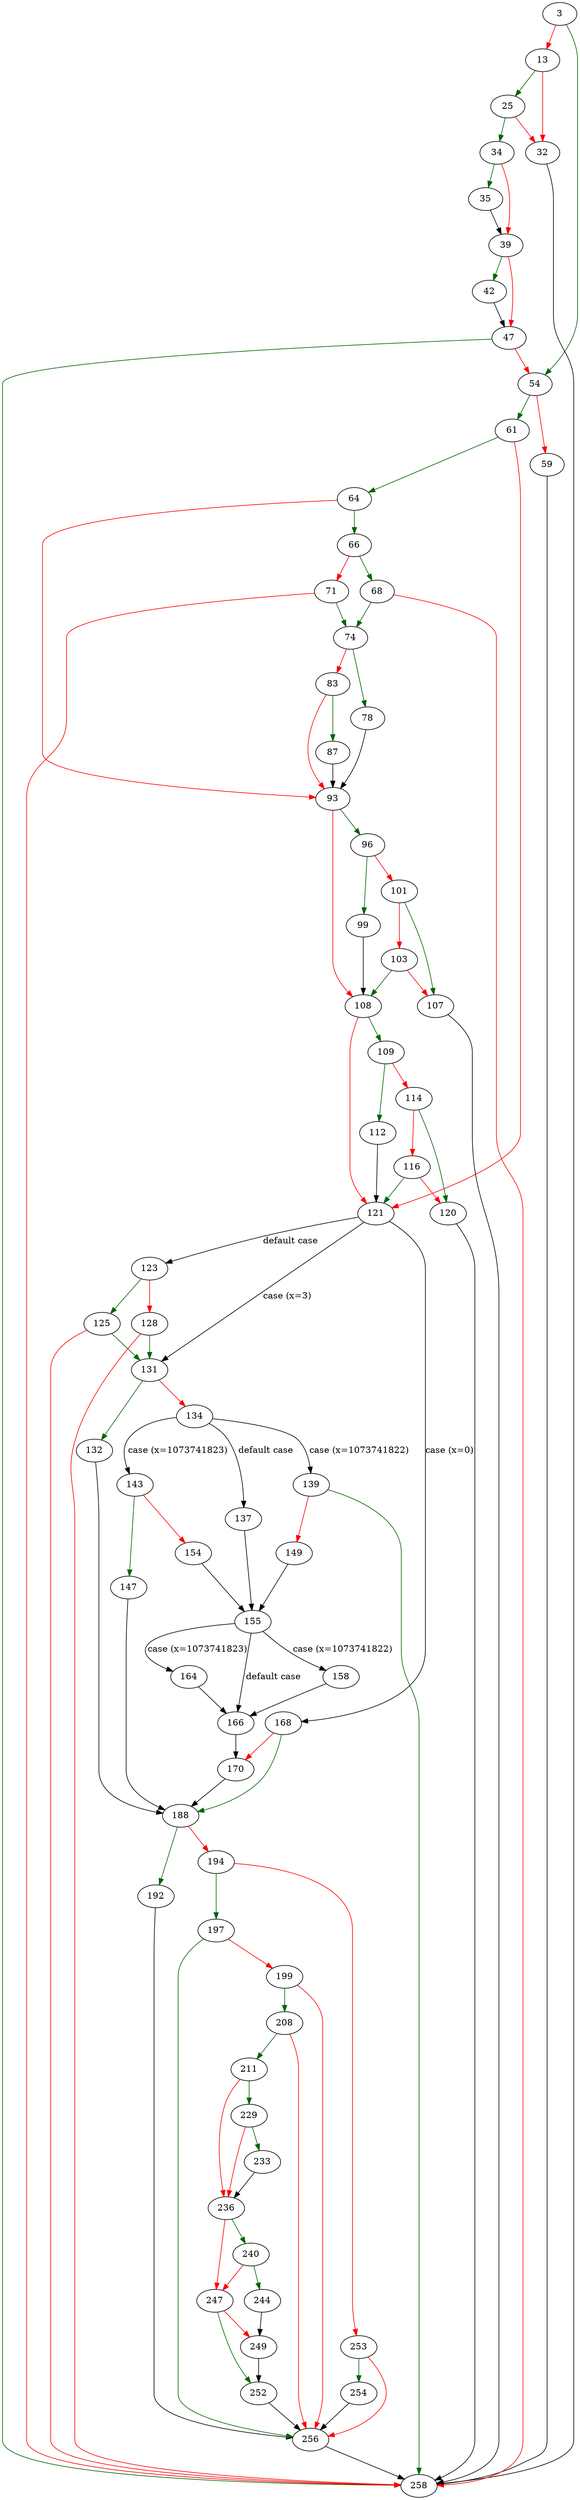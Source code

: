 strict digraph "fdutimens" {
	// Node definitions.
	3 [entry=true];
	54;
	13;
	25;
	32;
	34;
	258;
	35;
	39;
	42;
	47;
	61;
	59;
	64;
	121;
	66;
	93;
	68;
	71;
	74;
	78;
	83;
	87;
	96;
	108;
	99;
	101;
	107;
	103;
	109;
	112;
	114;
	120;
	116;
	168;
	131;
	123;
	125;
	128;
	132;
	134;
	188;
	139;
	143;
	137;
	155;
	149;
	147;
	154;
	158;
	164;
	166;
	170;
	192;
	194;
	256;
	197;
	253;
	199;
	208;
	211;
	229;
	236;
	233;
	240;
	247;
	244;
	249;
	252;
	254;

	// Edge definitions.
	3 -> 54 [
		color=darkgreen
		cond=true
	];
	3 -> 13 [
		color=red
		cond=false
	];
	54 -> 61 [
		color=darkgreen
		cond=true
	];
	54 -> 59 [
		color=red
		cond=false
	];
	13 -> 25 [
		color=darkgreen
		cond=true
	];
	13 -> 32 [
		color=red
		cond=false
	];
	25 -> 32 [
		color=red
		cond=false
	];
	25 -> 34 [
		color=darkgreen
		cond=true
	];
	32 -> 258;
	34 -> 35 [
		color=darkgreen
		cond=true
	];
	34 -> 39 [
		color=red
		cond=false
	];
	35 -> 39;
	39 -> 42 [
		color=darkgreen
		cond=true
	];
	39 -> 47 [
		color=red
		cond=false
	];
	42 -> 47;
	47 -> 54 [
		color=red
		cond=false
	];
	47 -> 258 [
		color=darkgreen
		cond=true
	];
	61 -> 64 [
		color=darkgreen
		cond=true
	];
	61 -> 121 [
		color=red
		cond=false
	];
	59 -> 258;
	64 -> 66 [
		color=darkgreen
		cond=true
	];
	64 -> 93 [
		color=red
		cond=false
	];
	121 -> 168 [
		cond="case (x=0)"
		label="case (x=0)"
	];
	121 -> 131 [
		cond="case (x=3)"
		label="case (x=3)"
	];
	121 -> 123 [
		cond="default case"
		label="default case"
	];
	66 -> 68 [
		color=darkgreen
		cond=true
	];
	66 -> 71 [
		color=red
		cond=false
	];
	93 -> 96 [
		color=darkgreen
		cond=true
	];
	93 -> 108 [
		color=red
		cond=false
	];
	68 -> 258 [
		color=red
		cond=false
	];
	68 -> 74 [
		color=darkgreen
		cond=true
	];
	71 -> 258 [
		color=red
		cond=false
	];
	71 -> 74 [
		color=darkgreen
		cond=true
	];
	74 -> 78 [
		color=darkgreen
		cond=true
	];
	74 -> 83 [
		color=red
		cond=false
	];
	78 -> 93;
	83 -> 93 [
		color=red
		cond=false
	];
	83 -> 87 [
		color=darkgreen
		cond=true
	];
	87 -> 93;
	96 -> 99 [
		color=darkgreen
		cond=true
	];
	96 -> 101 [
		color=red
		cond=false
	];
	108 -> 121 [
		color=red
		cond=false
	];
	108 -> 109 [
		color=darkgreen
		cond=true
	];
	99 -> 108;
	101 -> 107 [
		color=darkgreen
		cond=true
	];
	101 -> 103 [
		color=red
		cond=false
	];
	107 -> 258;
	103 -> 108 [
		color=darkgreen
		cond=true
	];
	103 -> 107 [
		color=red
		cond=false
	];
	109 -> 112 [
		color=darkgreen
		cond=true
	];
	109 -> 114 [
		color=red
		cond=false
	];
	112 -> 121;
	114 -> 120 [
		color=darkgreen
		cond=true
	];
	114 -> 116 [
		color=red
		cond=false
	];
	120 -> 258;
	116 -> 121 [
		color=darkgreen
		cond=true
	];
	116 -> 120 [
		color=red
		cond=false
	];
	168 -> 188 [
		color=darkgreen
		cond=true
	];
	168 -> 170 [
		color=red
		cond=false
	];
	131 -> 132 [
		color=darkgreen
		cond=true
	];
	131 -> 134 [
		color=red
		cond=false
	];
	123 -> 125 [
		color=darkgreen
		cond=true
	];
	123 -> 128 [
		color=red
		cond=false
	];
	125 -> 258 [
		color=red
		cond=false
	];
	125 -> 131 [
		color=darkgreen
		cond=true
	];
	128 -> 258 [
		color=red
		cond=false
	];
	128 -> 131 [
		color=darkgreen
		cond=true
	];
	132 -> 188;
	134 -> 139 [
		cond="case (x=1073741822)"
		label="case (x=1073741822)"
	];
	134 -> 143 [
		cond="case (x=1073741823)"
		label="case (x=1073741823)"
	];
	134 -> 137 [
		cond="default case"
		label="default case"
	];
	188 -> 192 [
		color=darkgreen
		cond=true
	];
	188 -> 194 [
		color=red
		cond=false
	];
	139 -> 258 [
		color=darkgreen
		cond=true
	];
	139 -> 149 [
		color=red
		cond=false
	];
	143 -> 147 [
		color=darkgreen
		cond=true
	];
	143 -> 154 [
		color=red
		cond=false
	];
	137 -> 155;
	155 -> 158 [
		cond="case (x=1073741822)"
		label="case (x=1073741822)"
	];
	155 -> 164 [
		cond="case (x=1073741823)"
		label="case (x=1073741823)"
	];
	155 -> 166 [
		cond="default case"
		label="default case"
	];
	149 -> 155;
	147 -> 188;
	154 -> 155;
	158 -> 166;
	164 -> 166;
	166 -> 170;
	170 -> 188;
	192 -> 256;
	194 -> 197 [
		color=darkgreen
		cond=true
	];
	194 -> 253 [
		color=red
		cond=false
	];
	256 -> 258;
	197 -> 256 [
		color=darkgreen
		cond=true
	];
	197 -> 199 [
		color=red
		cond=false
	];
	253 -> 256 [
		color=red
		cond=false
	];
	253 -> 254 [
		color=darkgreen
		cond=true
	];
	199 -> 256 [
		color=red
		cond=false
	];
	199 -> 208 [
		color=darkgreen
		cond=true
	];
	208 -> 256 [
		color=red
		cond=false
	];
	208 -> 211 [
		color=darkgreen
		cond=true
	];
	211 -> 229 [
		color=darkgreen
		cond=true
	];
	211 -> 236 [
		color=red
		cond=false
	];
	229 -> 236 [
		color=red
		cond=false
	];
	229 -> 233 [
		color=darkgreen
		cond=true
	];
	236 -> 240 [
		color=darkgreen
		cond=true
	];
	236 -> 247 [
		color=red
		cond=false
	];
	233 -> 236;
	240 -> 247 [
		color=red
		cond=false
	];
	240 -> 244 [
		color=darkgreen
		cond=true
	];
	247 -> 249 [
		color=red
		cond=false
	];
	247 -> 252 [
		color=darkgreen
		cond=true
	];
	244 -> 249;
	249 -> 252;
	252 -> 256;
	254 -> 256;
}